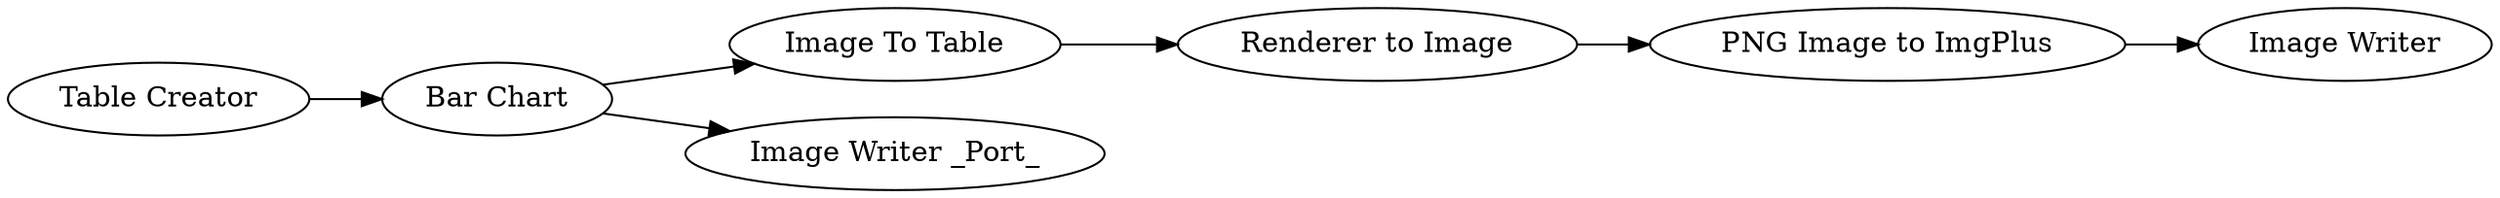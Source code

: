 digraph {
	1285 -> 1286
	1286 -> 1288
	2 -> 1282
	2 -> 1285
	1 -> 2
	1288 -> 1284
	1286 [label="Renderer to Image"]
	1284 [label="Image Writer"]
	1285 [label="Image To Table"]
	1 [label="Table Creator"]
	1282 [label="Image Writer _Port_"]
	2 [label="Bar Chart"]
	1288 [label="PNG Image to ImgPlus"]
	rankdir=LR
}

